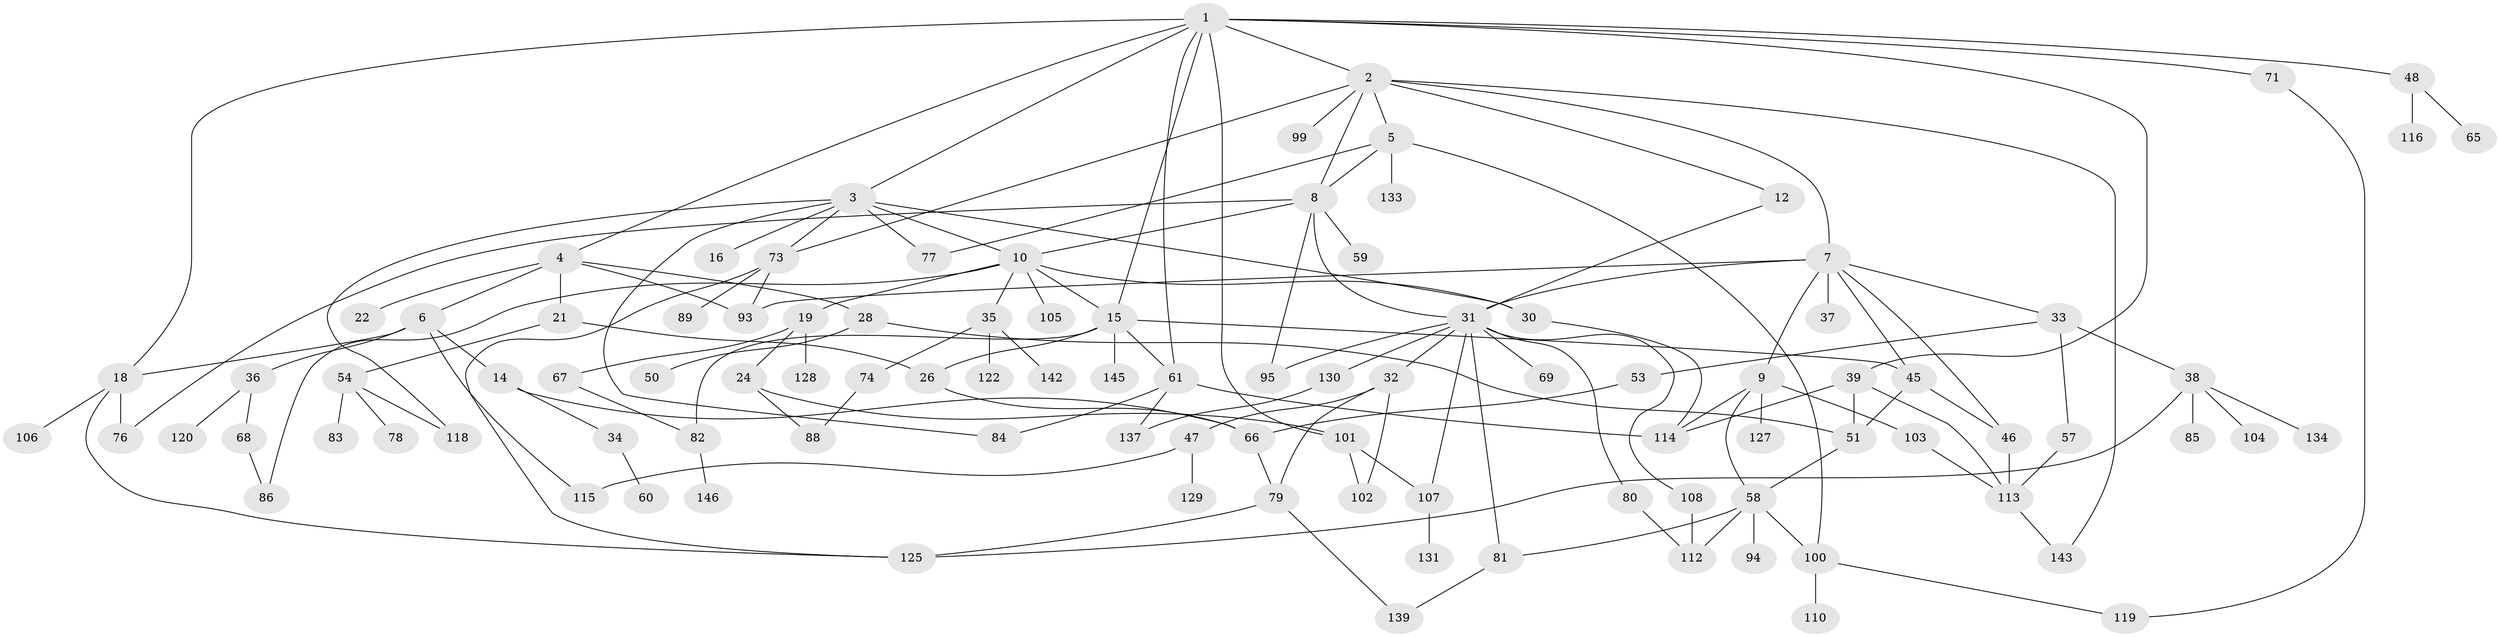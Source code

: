 // Generated by graph-tools (version 1.1) at 2025/51/02/27/25 19:51:39]
// undirected, 102 vertices, 150 edges
graph export_dot {
graph [start="1"]
  node [color=gray90,style=filled];
  1 [super="+11"];
  2 [super="+55"];
  3 [super="+20"];
  4 [super="+17"];
  5 [super="+25"];
  6 [super="+42"];
  7 [super="+29"];
  8 [super="+64"];
  9 [super="+72"];
  10 [super="+13"];
  12;
  14 [super="+27"];
  15 [super="+23"];
  16;
  18 [super="+40"];
  19 [super="+52"];
  21;
  22 [super="+43"];
  24 [super="+111"];
  26 [super="+41"];
  28 [super="+70"];
  30 [super="+62"];
  31 [super="+49"];
  32 [super="+56"];
  33 [super="+63"];
  34;
  35 [super="+123"];
  36;
  37;
  38 [super="+44"];
  39 [super="+121"];
  45 [super="+98"];
  46;
  47;
  48;
  50;
  51;
  53;
  54 [super="+144"];
  57;
  58 [super="+91"];
  59 [super="+92"];
  60;
  61 [super="+117"];
  65;
  66 [super="+87"];
  67;
  68 [super="+75"];
  69 [super="+109"];
  71;
  73 [super="+90"];
  74;
  76 [super="+135"];
  77;
  78;
  79 [super="+138"];
  80 [super="+124"];
  81;
  82 [super="+97"];
  83;
  84;
  85;
  86;
  88;
  89;
  93;
  94;
  95 [super="+96"];
  99;
  100 [super="+126"];
  101 [super="+132"];
  102;
  103;
  104;
  105;
  106;
  107 [super="+147"];
  108;
  110;
  112 [super="+141"];
  113 [super="+140"];
  114;
  115;
  116;
  118;
  119;
  120;
  122;
  125 [super="+136"];
  127;
  128;
  129;
  130;
  131;
  133;
  134;
  137;
  139;
  142;
  143;
  145;
  146;
  1 -- 2;
  1 -- 3;
  1 -- 4;
  1 -- 101;
  1 -- 15;
  1 -- 48;
  1 -- 18;
  1 -- 39;
  1 -- 71;
  1 -- 61;
  2 -- 5;
  2 -- 7;
  2 -- 12;
  2 -- 99;
  2 -- 143;
  2 -- 8;
  2 -- 73;
  3 -- 10;
  3 -- 16;
  3 -- 84;
  3 -- 118;
  3 -- 73;
  3 -- 77;
  3 -- 30;
  4 -- 6;
  4 -- 21;
  4 -- 22;
  4 -- 93;
  4 -- 28;
  5 -- 8;
  5 -- 133;
  5 -- 77;
  5 -- 100;
  6 -- 14;
  6 -- 36;
  6 -- 115;
  6 -- 18;
  7 -- 9;
  7 -- 33;
  7 -- 46;
  7 -- 93;
  7 -- 31;
  7 -- 37;
  7 -- 45;
  8 -- 59;
  8 -- 31;
  8 -- 95;
  8 -- 10;
  8 -- 76;
  9 -- 103;
  9 -- 127;
  9 -- 114;
  9 -- 58;
  10 -- 15;
  10 -- 19;
  10 -- 30;
  10 -- 86;
  10 -- 105;
  10 -- 35;
  12 -- 31;
  14 -- 34;
  14 -- 66;
  15 -- 26;
  15 -- 61;
  15 -- 145;
  15 -- 82;
  15 -- 45;
  18 -- 106;
  18 -- 76;
  18 -- 125;
  19 -- 24;
  19 -- 67;
  19 -- 128;
  21 -- 54;
  21 -- 26;
  24 -- 88;
  24 -- 101;
  26 -- 66;
  28 -- 50;
  28 -- 51;
  30 -- 114;
  31 -- 32;
  31 -- 69;
  31 -- 130;
  31 -- 80;
  31 -- 81;
  31 -- 107;
  31 -- 108;
  31 -- 95;
  32 -- 47;
  32 -- 79;
  32 -- 102;
  33 -- 38;
  33 -- 53;
  33 -- 57;
  34 -- 60;
  35 -- 74;
  35 -- 122;
  35 -- 142;
  36 -- 68;
  36 -- 120;
  38 -- 85;
  38 -- 104;
  38 -- 134;
  38 -- 125;
  39 -- 51;
  39 -- 113;
  39 -- 114;
  45 -- 51;
  45 -- 46;
  46 -- 113;
  47 -- 115;
  47 -- 129;
  48 -- 65;
  48 -- 116;
  51 -- 58;
  53 -- 66;
  54 -- 78;
  54 -- 83;
  54 -- 118;
  57 -- 113;
  58 -- 112;
  58 -- 81;
  58 -- 94;
  58 -- 100;
  61 -- 137;
  61 -- 84;
  61 -- 114;
  66 -- 79;
  67 -- 82;
  68 -- 86;
  71 -- 119;
  73 -- 89;
  73 -- 93;
  73 -- 125;
  74 -- 88;
  79 -- 139;
  79 -- 125;
  80 -- 112;
  81 -- 139;
  82 -- 146;
  100 -- 110;
  100 -- 119;
  101 -- 102;
  101 -- 107;
  103 -- 113;
  107 -- 131;
  108 -- 112;
  113 -- 143;
  130 -- 137;
}
